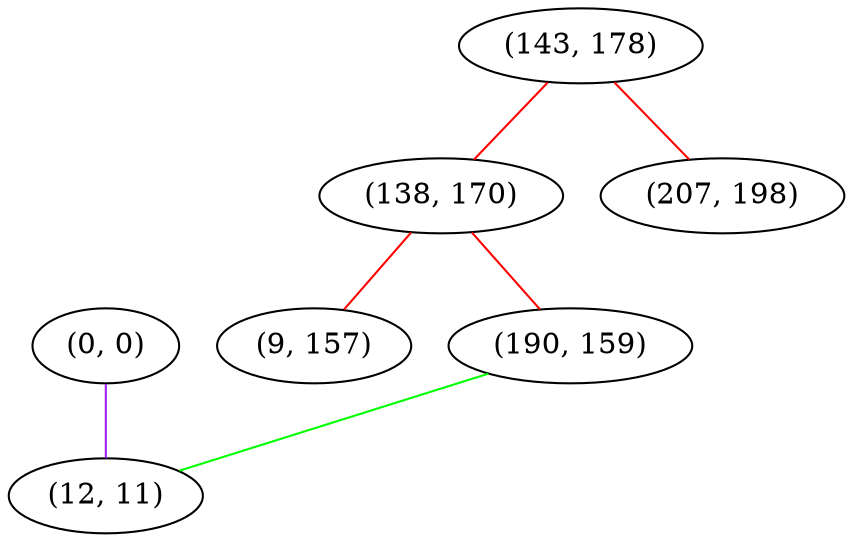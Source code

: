 graph "" {
"(0, 0)";
"(143, 178)";
"(138, 170)";
"(9, 157)";
"(207, 198)";
"(190, 159)";
"(12, 11)";
"(0, 0)" -- "(12, 11)"  [color=purple, key=0, weight=4];
"(143, 178)" -- "(207, 198)"  [color=red, key=0, weight=1];
"(143, 178)" -- "(138, 170)"  [color=red, key=0, weight=1];
"(138, 170)" -- "(9, 157)"  [color=red, key=0, weight=1];
"(138, 170)" -- "(190, 159)"  [color=red, key=0, weight=1];
"(190, 159)" -- "(12, 11)"  [color=green, key=0, weight=2];
}
